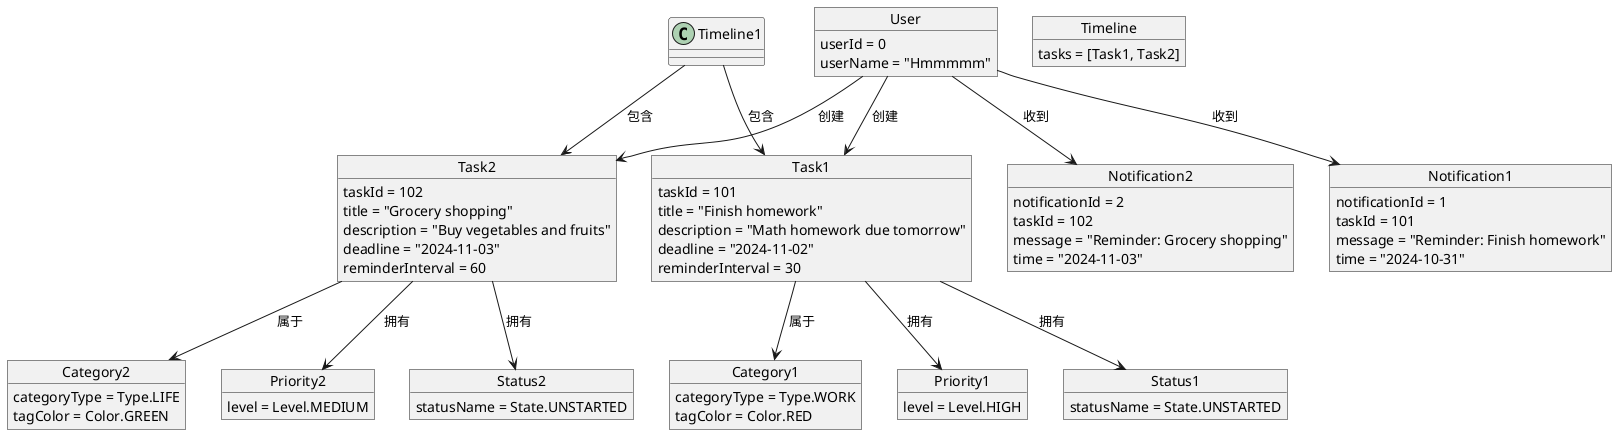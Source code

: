 @startuml

object User {
    userId = 0
    userName = "Hmmmmm"
}

object Task1 {
    taskId = 101
    title = "Finish homework"
    description = "Math homework due tomorrow"
    deadline = "2024-11-02"
    reminderInterval = 30
}

object Category1 {
    categoryType = Type.WORK
    tagColor = Color.RED
}

object Priority1 {
    level = Level.HIGH
}

object Status1 {
    statusName = State.UNSTARTED
}

object Notification1 {
    notificationId = 1
    taskId = 101
    message = "Reminder: Finish homework"
    time = "2024-10-31"
}

object Task2 {
    taskId = 102
    title = "Grocery shopping"
    description = "Buy vegetables and fruits"
    deadline = "2024-11-03"
    reminderInterval = 60
}

object Category2 {
    categoryType = Type.LIFE
    tagColor = Color.GREEN
}

object Priority2 {
    level = Level.MEDIUM
}

object Status2 {
    statusName = State.UNSTARTED
}

object Notification2 {
    notificationId = 2
    taskId = 102
    message = "Reminder: Grocery shopping"
    time = "2024-11-03"
}

object Timeline {
    tasks = [Task1, Task2]
}

User --> Task1 : 创建
User --> Task2 : 创建
User --> Notification1 : 收到
User --> Notification2 : 收到
Task1 --> Category1 : 属于
Task1 --> Priority1 : 拥有
Task1 --> Status1 : 拥有
Task2 --> Category2 : 属于
Task2 --> Priority2 : 拥有
Task2 --> Status2 : 拥有
Timeline1 --> Task1 : 包含
Timeline1 --> Task2 : 包含

@enduml
